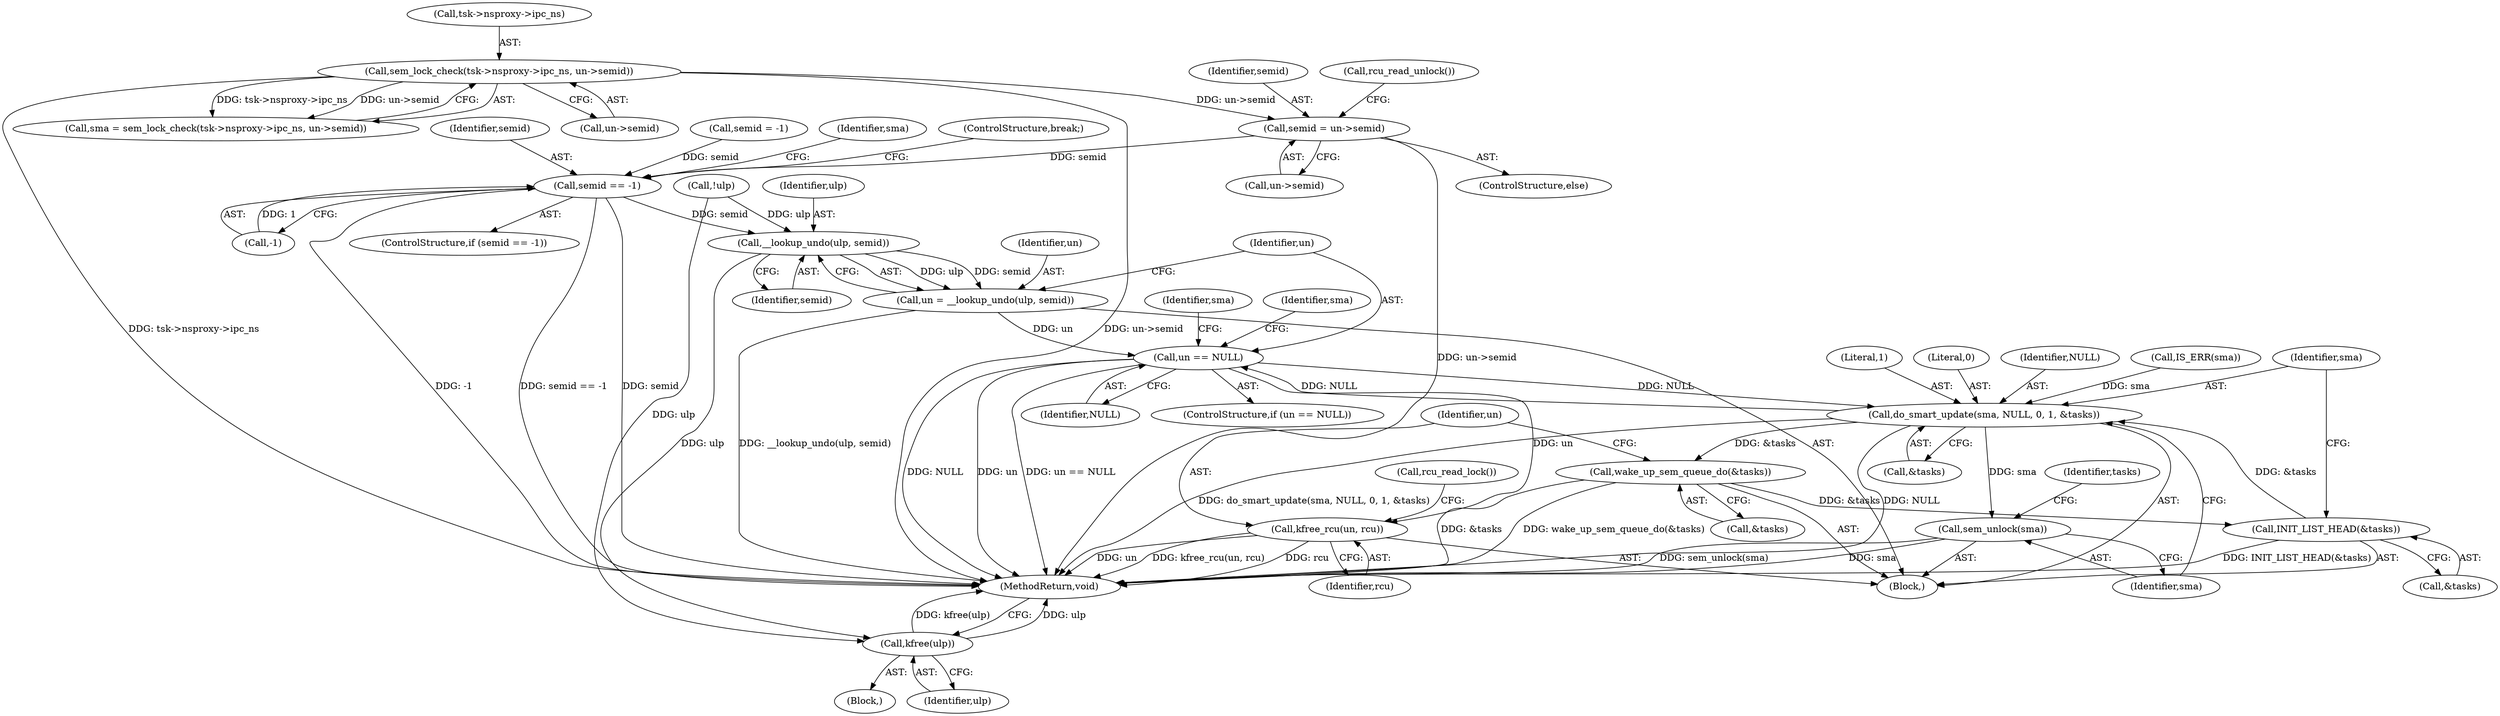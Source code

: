digraph "0_linux_6062a8dc0517bce23e3c2f7d2fea5e22411269a3_1@pointer" {
"1000159" [label="(Call,semid = un->semid)"];
"1000173" [label="(Call,sem_lock_check(tsk->nsproxy->ipc_ns, un->semid))"];
"1000166" [label="(Call,semid == -1)"];
"1000188" [label="(Call,__lookup_undo(ulp, semid))"];
"1000186" [label="(Call,un = __lookup_undo(ulp, semid))"];
"1000192" [label="(Call,un == NULL)"];
"1000294" [label="(Call,do_smart_update(sma, NULL, 0, 1, &tasks))"];
"1000301" [label="(Call,sem_unlock(sma))"];
"1000303" [label="(Call,wake_up_sem_queue_do(&tasks))"];
"1000291" [label="(Call,INIT_LIST_HEAD(&tasks))"];
"1000306" [label="(Call,kfree_rcu(un, rcu))"];
"1000309" [label="(Call,kfree(ulp))"];
"1000303" [label="(Call,wake_up_sem_queue_do(&tasks))"];
"1000302" [label="(Identifier,sma)"];
"1000189" [label="(Identifier,ulp)"];
"1000307" [label="(Identifier,un)"];
"1000161" [label="(Call,un->semid)"];
"1000171" [label="(Call,sma = sem_lock_check(tsk->nsproxy->ipc_ns, un->semid))"];
"1000143" [label="(Call,rcu_read_lock())"];
"1000305" [label="(Identifier,tasks)"];
"1000298" [label="(Literal,1)"];
"1000304" [label="(Call,&tasks)"];
"1000299" [label="(Call,&tasks)"];
"1000191" [label="(ControlStructure,if (un == NULL))"];
"1000186" [label="(Call,un = __lookup_undo(ulp, semid))"];
"1000160" [label="(Identifier,semid)"];
"1000197" [label="(Identifier,sma)"];
"1000108" [label="(Block,)"];
"1000164" [label="(Call,rcu_read_unlock())"];
"1000291" [label="(Call,INIT_LIST_HEAD(&tasks))"];
"1000170" [label="(ControlStructure,break;)"];
"1000166" [label="(Call,semid == -1)"];
"1000306" [label="(Call,kfree_rcu(un, rcu))"];
"1000187" [label="(Identifier,un)"];
"1000165" [label="(ControlStructure,if (semid == -1))"];
"1000174" [label="(Call,tsk->nsproxy->ipc_ns)"];
"1000311" [label="(MethodReturn,void)"];
"1000310" [label="(Identifier,ulp)"];
"1000192" [label="(Call,un == NULL)"];
"1000297" [label="(Literal,0)"];
"1000296" [label="(Identifier,NULL)"];
"1000301" [label="(Call,sem_unlock(sma))"];
"1000188" [label="(Call,__lookup_undo(ulp, semid))"];
"1000194" [label="(Identifier,NULL)"];
"1000183" [label="(Call,IS_ERR(sma))"];
"1000179" [label="(Call,un->semid)"];
"1000173" [label="(Call,sem_lock_check(tsk->nsproxy->ipc_ns, un->semid))"];
"1000167" [label="(Identifier,semid)"];
"1000137" [label="(Block,)"];
"1000159" [label="(Call,semid = un->semid)"];
"1000203" [label="(Identifier,sma)"];
"1000308" [label="(Identifier,rcu)"];
"1000190" [label="(Identifier,semid)"];
"1000294" [label="(Call,do_smart_update(sma, NULL, 0, 1, &tasks))"];
"1000158" [label="(ControlStructure,else)"];
"1000168" [label="(Call,-1)"];
"1000154" [label="(Call,semid = -1)"];
"1000292" [label="(Call,&tasks)"];
"1000295" [label="(Identifier,sma)"];
"1000193" [label="(Identifier,un)"];
"1000309" [label="(Call,kfree(ulp))"];
"1000118" [label="(Call,!ulp)"];
"1000172" [label="(Identifier,sma)"];
"1000159" -> "1000158"  [label="AST: "];
"1000159" -> "1000161"  [label="CFG: "];
"1000160" -> "1000159"  [label="AST: "];
"1000161" -> "1000159"  [label="AST: "];
"1000164" -> "1000159"  [label="CFG: "];
"1000159" -> "1000311"  [label="DDG: un->semid"];
"1000173" -> "1000159"  [label="DDG: un->semid"];
"1000159" -> "1000166"  [label="DDG: semid"];
"1000173" -> "1000171"  [label="AST: "];
"1000173" -> "1000179"  [label="CFG: "];
"1000174" -> "1000173"  [label="AST: "];
"1000179" -> "1000173"  [label="AST: "];
"1000171" -> "1000173"  [label="CFG: "];
"1000173" -> "1000311"  [label="DDG: tsk->nsproxy->ipc_ns"];
"1000173" -> "1000311"  [label="DDG: un->semid"];
"1000173" -> "1000171"  [label="DDG: tsk->nsproxy->ipc_ns"];
"1000173" -> "1000171"  [label="DDG: un->semid"];
"1000166" -> "1000165"  [label="AST: "];
"1000166" -> "1000168"  [label="CFG: "];
"1000167" -> "1000166"  [label="AST: "];
"1000168" -> "1000166"  [label="AST: "];
"1000170" -> "1000166"  [label="CFG: "];
"1000172" -> "1000166"  [label="CFG: "];
"1000166" -> "1000311"  [label="DDG: -1"];
"1000166" -> "1000311"  [label="DDG: semid == -1"];
"1000166" -> "1000311"  [label="DDG: semid"];
"1000154" -> "1000166"  [label="DDG: semid"];
"1000168" -> "1000166"  [label="DDG: 1"];
"1000166" -> "1000188"  [label="DDG: semid"];
"1000188" -> "1000186"  [label="AST: "];
"1000188" -> "1000190"  [label="CFG: "];
"1000189" -> "1000188"  [label="AST: "];
"1000190" -> "1000188"  [label="AST: "];
"1000186" -> "1000188"  [label="CFG: "];
"1000188" -> "1000186"  [label="DDG: ulp"];
"1000188" -> "1000186"  [label="DDG: semid"];
"1000118" -> "1000188"  [label="DDG: ulp"];
"1000188" -> "1000309"  [label="DDG: ulp"];
"1000186" -> "1000137"  [label="AST: "];
"1000187" -> "1000186"  [label="AST: "];
"1000193" -> "1000186"  [label="CFG: "];
"1000186" -> "1000311"  [label="DDG: __lookup_undo(ulp, semid)"];
"1000186" -> "1000192"  [label="DDG: un"];
"1000192" -> "1000191"  [label="AST: "];
"1000192" -> "1000194"  [label="CFG: "];
"1000193" -> "1000192"  [label="AST: "];
"1000194" -> "1000192"  [label="AST: "];
"1000197" -> "1000192"  [label="CFG: "];
"1000203" -> "1000192"  [label="CFG: "];
"1000192" -> "1000311"  [label="DDG: NULL"];
"1000192" -> "1000311"  [label="DDG: un"];
"1000192" -> "1000311"  [label="DDG: un == NULL"];
"1000294" -> "1000192"  [label="DDG: NULL"];
"1000192" -> "1000294"  [label="DDG: NULL"];
"1000192" -> "1000306"  [label="DDG: un"];
"1000294" -> "1000137"  [label="AST: "];
"1000294" -> "1000299"  [label="CFG: "];
"1000295" -> "1000294"  [label="AST: "];
"1000296" -> "1000294"  [label="AST: "];
"1000297" -> "1000294"  [label="AST: "];
"1000298" -> "1000294"  [label="AST: "];
"1000299" -> "1000294"  [label="AST: "];
"1000302" -> "1000294"  [label="CFG: "];
"1000294" -> "1000311"  [label="DDG: do_smart_update(sma, NULL, 0, 1, &tasks)"];
"1000294" -> "1000311"  [label="DDG: NULL"];
"1000183" -> "1000294"  [label="DDG: sma"];
"1000291" -> "1000294"  [label="DDG: &tasks"];
"1000294" -> "1000301"  [label="DDG: sma"];
"1000294" -> "1000303"  [label="DDG: &tasks"];
"1000301" -> "1000137"  [label="AST: "];
"1000301" -> "1000302"  [label="CFG: "];
"1000302" -> "1000301"  [label="AST: "];
"1000305" -> "1000301"  [label="CFG: "];
"1000301" -> "1000311"  [label="DDG: sem_unlock(sma)"];
"1000301" -> "1000311"  [label="DDG: sma"];
"1000303" -> "1000137"  [label="AST: "];
"1000303" -> "1000304"  [label="CFG: "];
"1000304" -> "1000303"  [label="AST: "];
"1000307" -> "1000303"  [label="CFG: "];
"1000303" -> "1000311"  [label="DDG: &tasks"];
"1000303" -> "1000311"  [label="DDG: wake_up_sem_queue_do(&tasks)"];
"1000303" -> "1000291"  [label="DDG: &tasks"];
"1000291" -> "1000137"  [label="AST: "];
"1000291" -> "1000292"  [label="CFG: "];
"1000292" -> "1000291"  [label="AST: "];
"1000295" -> "1000291"  [label="CFG: "];
"1000291" -> "1000311"  [label="DDG: INIT_LIST_HEAD(&tasks)"];
"1000306" -> "1000137"  [label="AST: "];
"1000306" -> "1000308"  [label="CFG: "];
"1000307" -> "1000306"  [label="AST: "];
"1000308" -> "1000306"  [label="AST: "];
"1000143" -> "1000306"  [label="CFG: "];
"1000306" -> "1000311"  [label="DDG: un"];
"1000306" -> "1000311"  [label="DDG: kfree_rcu(un, rcu)"];
"1000306" -> "1000311"  [label="DDG: rcu"];
"1000309" -> "1000108"  [label="AST: "];
"1000309" -> "1000310"  [label="CFG: "];
"1000310" -> "1000309"  [label="AST: "];
"1000311" -> "1000309"  [label="CFG: "];
"1000309" -> "1000311"  [label="DDG: ulp"];
"1000309" -> "1000311"  [label="DDG: kfree(ulp)"];
"1000118" -> "1000309"  [label="DDG: ulp"];
}
